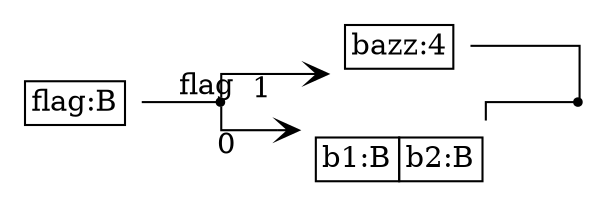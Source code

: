 digraph G {
  rankdir = LR;
  graph [splines=ortho];
  node [shape=plaintext];
  edge [arrowhead=vee];

  n0 [label=<
    <TABLE BORDER="0" CELLBORDER="1" CELLSPACING="0" TOOLTIP="Foo" HREF="#">
      <TR><TD>flag:B</TD></TR>
    </TABLE>
  >];
  n1 [shape=point];
  n2 [label=<
    <TABLE BORDER="0" CELLBORDER="1" CELLSPACING="0" TOOLTIP="Foo.bazz" HREF="#">
      <TR><TD>bazz:4</TD></TR>
    </TABLE>
  >];
  n3 [label=<
    <TABLE BORDER="0" CELLBORDER="1" CELLSPACING="0" TOOLTIP="Foo.baz" HREF="#">
      <TR><TD>b1:B</TD><TD>b2:B</TD></TR>
    </TABLE>
  >];
  n4 [shape=point];

  n0 -> n1 [arrowhead=none, xlabel="flag", tooltip="p => if (p) 1 else 0", href="#"];
  n1 -> n2 [xlabel="1"];
  n1 -> n3 [xlabel="0"];
  n3 -> n4 [arrowhead=none];
  n2 -> n4 [arrowhead=none];
}